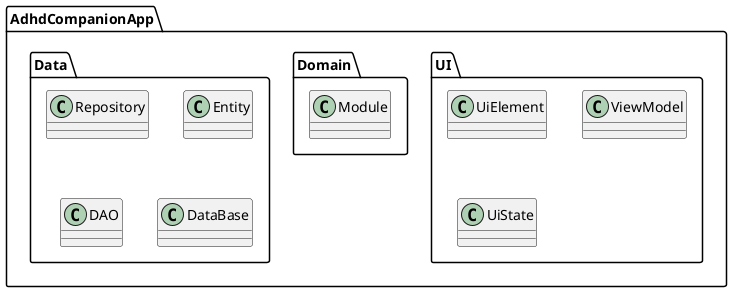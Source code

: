 @startuml System Architecture
skinparam componentStyle rectangle

namespace AdhdCompanionApp.UI {
   class UiElement
   class ViewModel
   class UiState
}

namespace AdhdCompanionApp.Domain {
   class Module
}

namespace AdhdCompanionApp.Data {
   class Repository
   class Entity
   class DAO
   class DataBase
}
@enduml
